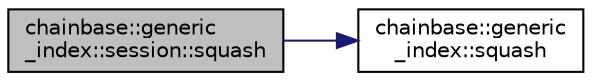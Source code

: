 digraph "chainbase::generic_index::session::squash"
{
  edge [fontname="Helvetica",fontsize="10",labelfontname="Helvetica",labelfontsize="10"];
  node [fontname="Helvetica",fontsize="10",shape=record];
  rankdir="LR";
  Node2 [label="chainbase::generic\l_index::session::squash",height=0.2,width=0.4,color="black", fillcolor="grey75", style="filled", fontcolor="black"];
  Node2 -> Node3 [color="midnightblue",fontsize="10",style="solid"];
  Node3 [label="chainbase::generic\l_index::squash",height=0.2,width=0.4,color="black", fillcolor="white", style="filled",URL="$classchainbase_1_1generic__index.html#a3ce42fec04c9d19c0f1c72f95e448bc3"];
}
